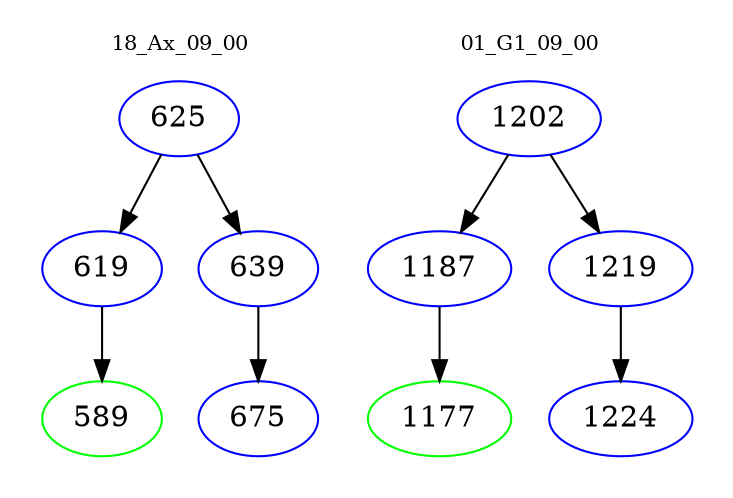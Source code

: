 digraph{
subgraph cluster_0 {
color = white
label = "18_Ax_09_00";
fontsize=10;
T0_625 [label="625", color="blue"]
T0_625 -> T0_619 [color="black"]
T0_619 [label="619", color="blue"]
T0_619 -> T0_589 [color="black"]
T0_589 [label="589", color="green"]
T0_625 -> T0_639 [color="black"]
T0_639 [label="639", color="blue"]
T0_639 -> T0_675 [color="black"]
T0_675 [label="675", color="blue"]
}
subgraph cluster_1 {
color = white
label = "01_G1_09_00";
fontsize=10;
T1_1202 [label="1202", color="blue"]
T1_1202 -> T1_1187 [color="black"]
T1_1187 [label="1187", color="blue"]
T1_1187 -> T1_1177 [color="black"]
T1_1177 [label="1177", color="green"]
T1_1202 -> T1_1219 [color="black"]
T1_1219 [label="1219", color="blue"]
T1_1219 -> T1_1224 [color="black"]
T1_1224 [label="1224", color="blue"]
}
}

